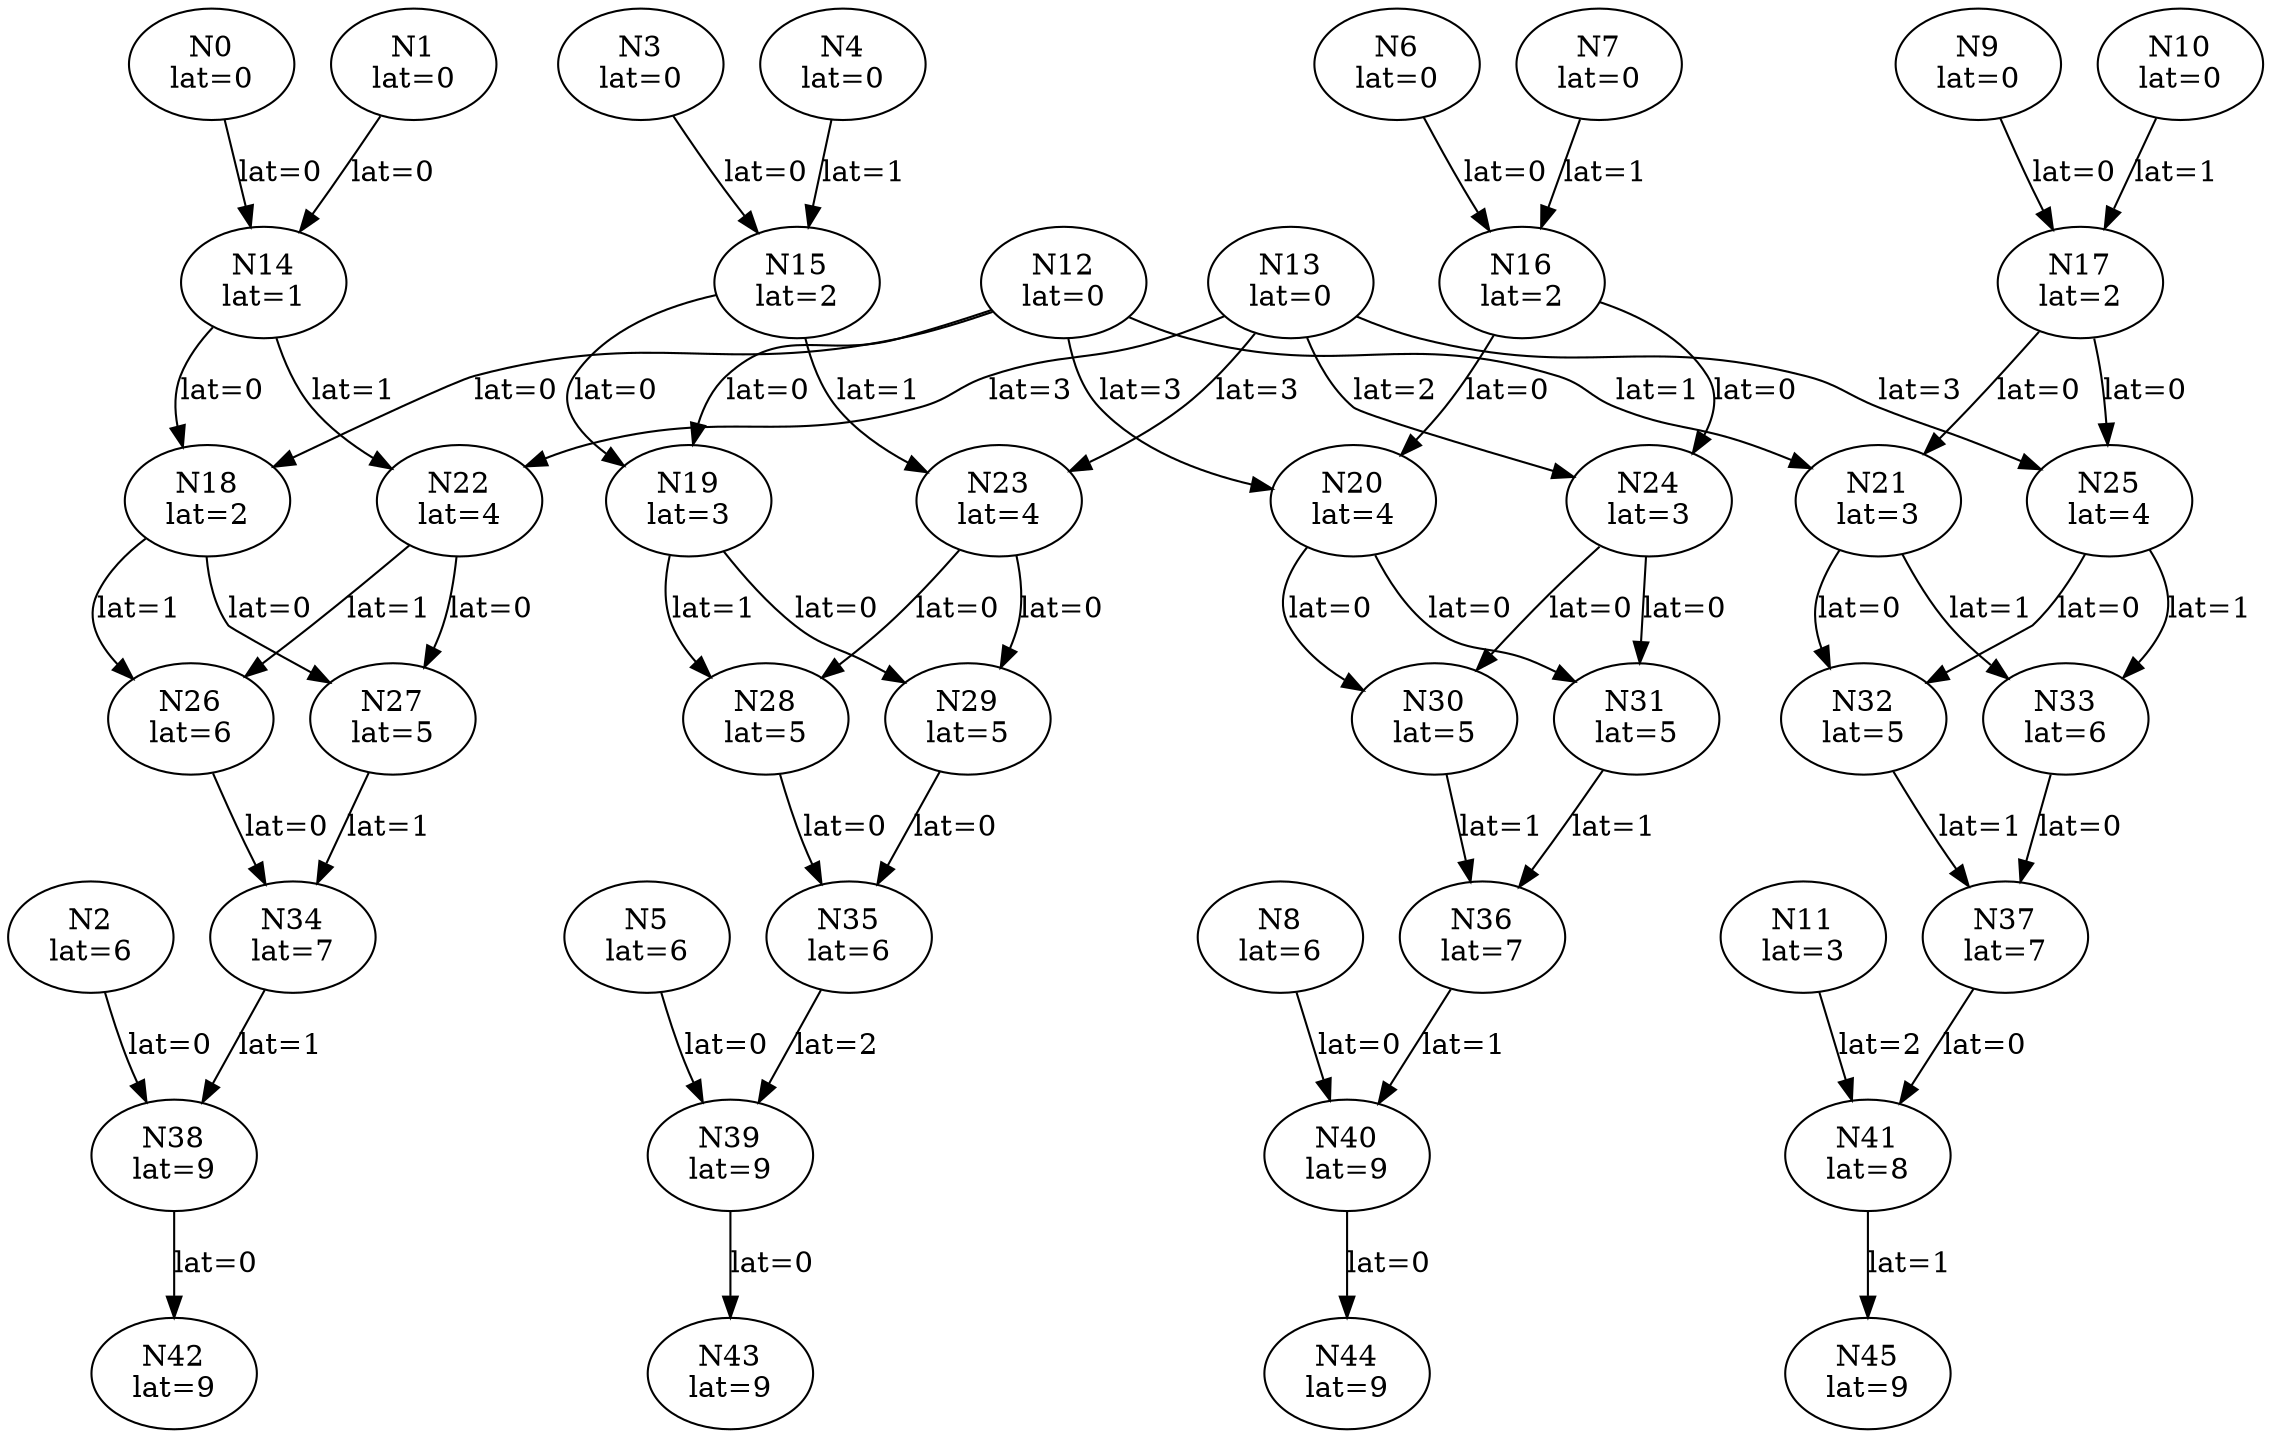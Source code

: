 Digraph G {
"N0"[label = "\N\nlat=0"];
"N1"[label = "\N\nlat=0"];
"N2"[label = "\N\nlat=6"];
"N3"[label = "\N\nlat=0"];
"N4"[label = "\N\nlat=0"];
"N5"[label = "\N\nlat=6"];
"N6"[label = "\N\nlat=0"];
"N7"[label = "\N\nlat=0"];
"N8"[label = "\N\nlat=6"];
"N9"[label = "\N\nlat=0"];
"N10"[label = "\N\nlat=0"];
"N11"[label = "\N\nlat=3"];
"N12"[label = "\N\nlat=0"];
"N13"[label = "\N\nlat=0"];
"N42"[label = "\N\nlat=9"];
"N38"->"N42"[label = "lat=0"];
"N43"[label = "\N\nlat=9"];
"N39"->"N43"[label = "lat=0"];
"N44"[label = "\N\nlat=9"];
"N40"->"N44"[label = "lat=0"];
"N45"[label = "\N\nlat=9"];
"N41"->"N45"[label = "lat=1"];
"N14"[label = "\N\nlat=1"];
"N0"->"N14"[label = "lat=0"];
"N1"->"N14"[label = "lat=0"];
"N15"[label = "\N\nlat=2"];
"N3"->"N15"[label = "lat=0"];
"N4"->"N15"[label = "lat=1"];
"N16"[label = "\N\nlat=2"];
"N6"->"N16"[label = "lat=0"];
"N7"->"N16"[label = "lat=1"];
"N17"[label = "\N\nlat=2"];
"N9"->"N17"[label = "lat=0"];
"N10"->"N17"[label = "lat=1"];
"N18"[label = "\N\nlat=2"];
"N12"->"N18"[label = "lat=0"];
"N14"->"N18"[label = "lat=0"];
"N19"[label = "\N\nlat=3"];
"N12"->"N19"[label = "lat=0"];
"N15"->"N19"[label = "lat=0"];
"N20"[label = "\N\nlat=4"];
"N12"->"N20"[label = "lat=3"];
"N16"->"N20"[label = "lat=0"];
"N21"[label = "\N\nlat=3"];
"N12"->"N21"[label = "lat=1"];
"N17"->"N21"[label = "lat=0"];
"N22"[label = "\N\nlat=4"];
"N13"->"N22"[label = "lat=3"];
"N14"->"N22"[label = "lat=1"];
"N23"[label = "\N\nlat=4"];
"N13"->"N23"[label = "lat=3"];
"N15"->"N23"[label = "lat=1"];
"N24"[label = "\N\nlat=3"];
"N13"->"N24"[label = "lat=2"];
"N16"->"N24"[label = "lat=0"];
"N25"[label = "\N\nlat=4"];
"N13"->"N25"[label = "lat=3"];
"N17"->"N25"[label = "lat=0"];
"N26"[label = "\N\nlat=6"];
"N18"->"N26"[label = "lat=1"];
"N22"->"N26"[label = "lat=1"];
"N27"[label = "\N\nlat=5"];
"N18"->"N27"[label = "lat=0"];
"N22"->"N27"[label = "lat=0"];
"N28"[label = "\N\nlat=5"];
"N19"->"N28"[label = "lat=1"];
"N23"->"N28"[label = "lat=0"];
"N29"[label = "\N\nlat=5"];
"N19"->"N29"[label = "lat=0"];
"N23"->"N29"[label = "lat=0"];
"N30"[label = "\N\nlat=5"];
"N20"->"N30"[label = "lat=0"];
"N24"->"N30"[label = "lat=0"];
"N31"[label = "\N\nlat=5"];
"N20"->"N31"[label = "lat=0"];
"N24"->"N31"[label = "lat=0"];
"N32"[label = "\N\nlat=5"];
"N21"->"N32"[label = "lat=0"];
"N25"->"N32"[label = "lat=0"];
"N33"[label = "\N\nlat=6"];
"N21"->"N33"[label = "lat=1"];
"N25"->"N33"[label = "lat=1"];
"N34"[label = "\N\nlat=7"];
"N26"->"N34"[label = "lat=0"];
"N27"->"N34"[label = "lat=1"];
"N35"[label = "\N\nlat=6"];
"N28"->"N35"[label = "lat=0"];
"N29"->"N35"[label = "lat=0"];
"N36"[label = "\N\nlat=7"];
"N30"->"N36"[label = "lat=1"];
"N31"->"N36"[label = "lat=1"];
"N37"[label = "\N\nlat=7"];
"N32"->"N37"[label = "lat=1"];
"N33"->"N37"[label = "lat=0"];
"N38"[label = "\N\nlat=9"];
"N2"->"N38"[label = "lat=0"];
"N34"->"N38"[label = "lat=1"];
"N39"[label = "\N\nlat=9"];
"N5"->"N39"[label = "lat=0"];
"N35"->"N39"[label = "lat=2"];
"N40"[label = "\N\nlat=9"];
"N8"->"N40"[label = "lat=0"];
"N36"->"N40"[label = "lat=1"];
"N41"[label = "\N\nlat=8"];
"N11"->"N41"[label = "lat=2"];
"N37"->"N41"[label = "lat=0"];
}

